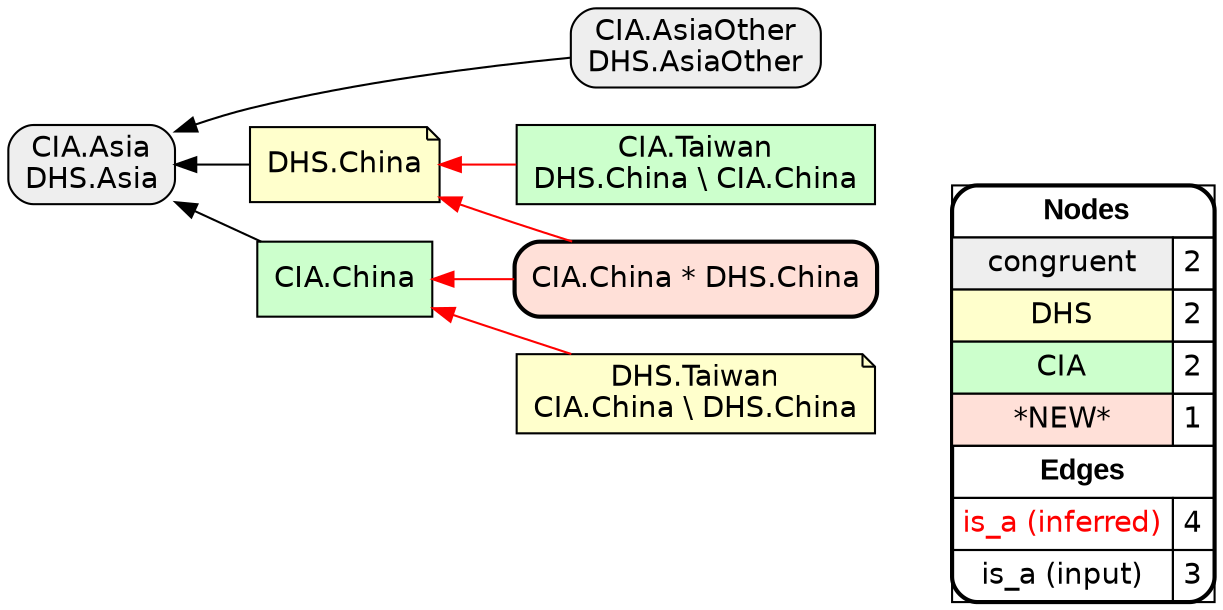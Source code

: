 digraph{
rankdir=RL
node[shape=box style="filled,rounded" fillcolor="#EEEEEE" fontname="helvetica"] 
"CIA.AsiaOther\nDHS.AsiaOther"
"CIA.Asia\nDHS.Asia"
node[shape=note style=filled fillcolor="#FFFFCC" fontname="helvetica"] 
"DHS.Taiwan\nCIA.China \\ DHS.China"
"DHS.China"
node[shape=box style=filled fillcolor="#CCFFCC" fontname="helvetica"] 
"CIA.China"
"CIA.Taiwan\nDHS.China \\ CIA.China"
node[shape=box style="filled,rounded,bold" fillcolor="#FFE0D8" fontname="helvetica"] 
"CIA.China * DHS.China"
edge[arrowhead=normal style=dotted color="#000000" constraint=true penwidth=1]
edge[arrowhead=normal style=solid color="#FF0000" constraint=true penwidth=1]
"CIA.China * DHS.China" -> "CIA.China"
"DHS.Taiwan\nCIA.China \\ DHS.China" -> "CIA.China"
"CIA.Taiwan\nDHS.China \\ CIA.China" -> "DHS.China"
"CIA.China * DHS.China" -> "DHS.China"
edge[arrowhead=normal style=solid color="#000000" constraint=true penwidth=1]
"CIA.China" -> "CIA.Asia\nDHS.Asia"
"CIA.AsiaOther\nDHS.AsiaOther" -> "CIA.Asia\nDHS.Asia"
"DHS.China" -> "CIA.Asia\nDHS.Asia"
node[shape=box] 
{rank=source Legend [fillcolor= white margin=0 label=< 
 <TABLE BORDER="0" CELLBORDER="1" CELLSPACING="0" CELLPADDING="4"> 
<TR> <TD COLSPAN="2"><font face="Arial Black"> Nodes</font></TD> </TR> 
<TR> 
 <TD bgcolor="#EEEEEE" fontname="helvetica">congruent</TD> 
 <TD>2</TD> 
 </TR> 
<TR> 
 <TD bgcolor="#FFFFCC" fontname="helvetica">DHS</TD> 
 <TD>2</TD> 
 </TR> 
<TR> 
 <TD bgcolor="#CCFFCC" fontname="helvetica">CIA</TD> 
 <TD>2</TD> 
 </TR> 
<TR> 
 <TD bgcolor="#FFE0D8" fontname="helvetica">*NEW*</TD> 
 <TD>1</TD> 
 </TR> 
<TR> <TD COLSPAN="2"><font face = "Arial Black"> Edges </font></TD> </TR> 
<TR> 
 <TD><font color ="#FF0000">is_a (inferred)</font></TD><TD>4</TD>
</TR>
<TR> 
 <TD><font color ="#000000">is_a (input)</font></TD><TD>3</TD>
</TR>
</TABLE> 
 >] } 
}